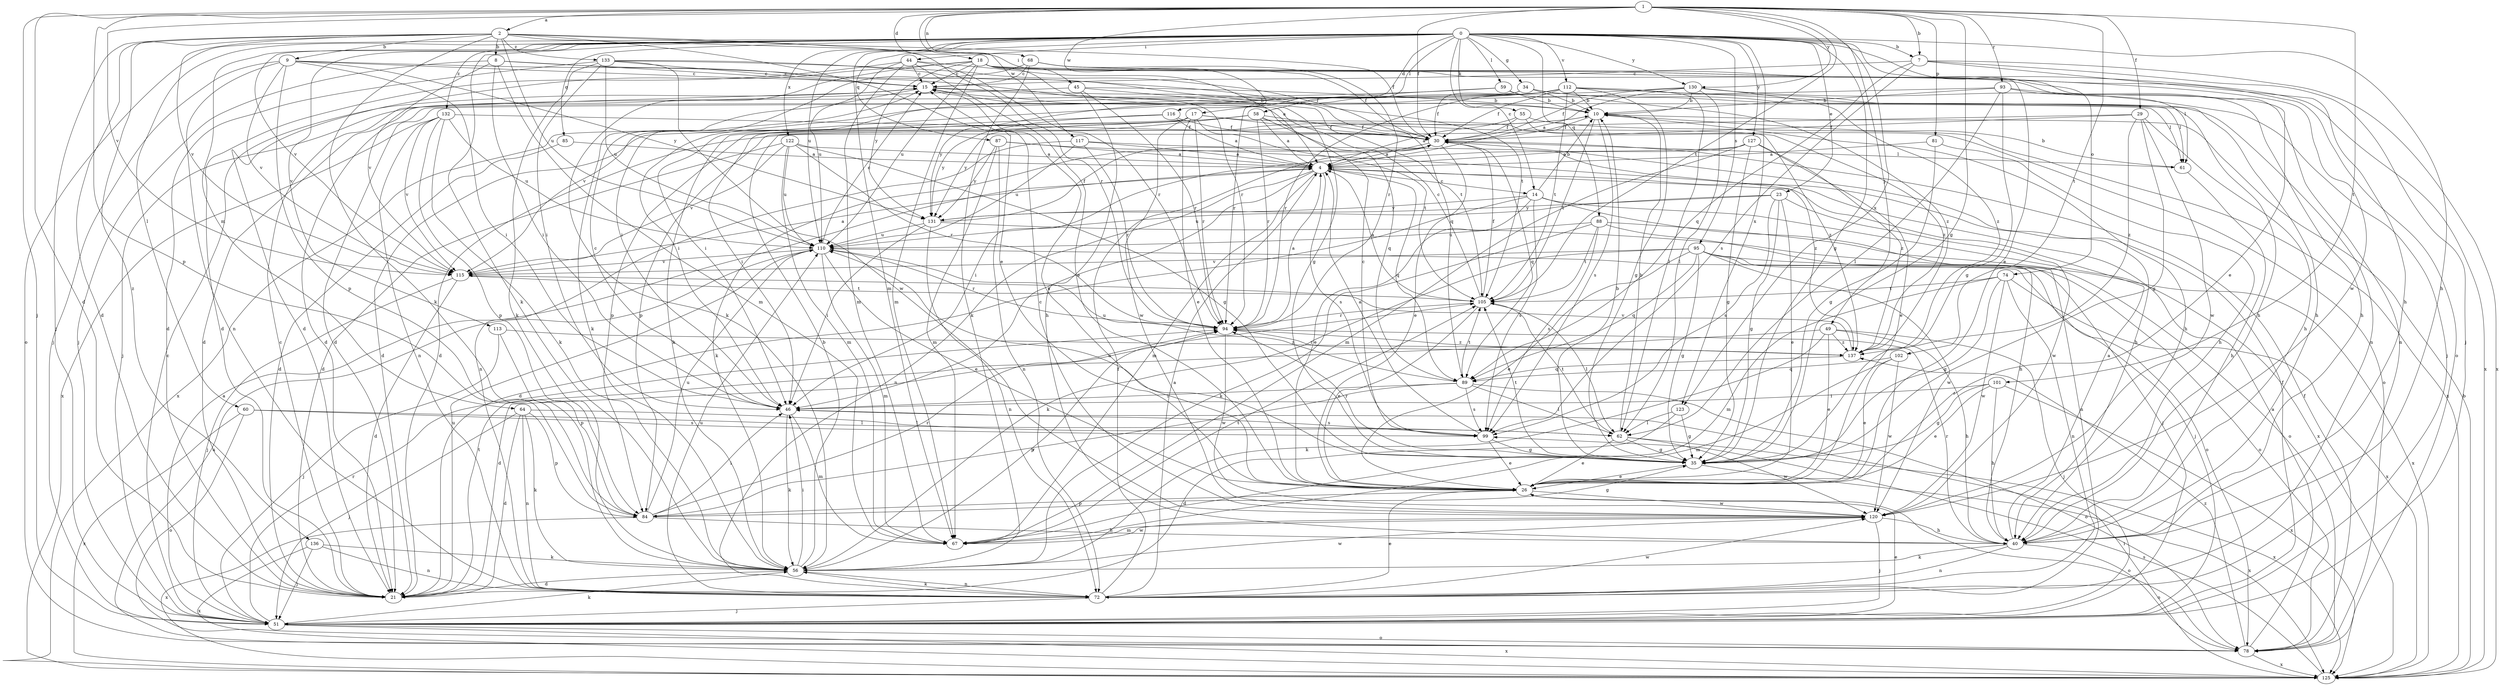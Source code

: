 strict digraph  {
0;
1;
2;
4;
7;
8;
9;
10;
14;
15;
17;
18;
21;
23;
26;
29;
30;
34;
35;
40;
44;
45;
46;
49;
51;
55;
56;
58;
59;
60;
61;
62;
64;
67;
68;
72;
74;
78;
81;
84;
85;
87;
88;
89;
93;
94;
95;
99;
101;
102;
105;
110;
112;
113;
115;
116;
117;
120;
122;
123;
125;
127;
130;
131;
132;
133;
136;
137;
0 -> 7  [label=b];
0 -> 14  [label=c];
0 -> 17  [label=d];
0 -> 23  [label=e];
0 -> 26  [label=e];
0 -> 34  [label=g];
0 -> 35  [label=g];
0 -> 40  [label=h];
0 -> 44  [label=i];
0 -> 49  [label=j];
0 -> 55  [label=k];
0 -> 56  [label=k];
0 -> 58  [label=l];
0 -> 59  [label=l];
0 -> 60  [label=l];
0 -> 64  [label=m];
0 -> 67  [label=m];
0 -> 74  [label=o];
0 -> 78  [label=o];
0 -> 85  [label=q];
0 -> 87  [label=q];
0 -> 88  [label=q];
0 -> 95  [label=s];
0 -> 110  [label=u];
0 -> 112  [label=v];
0 -> 113  [label=v];
0 -> 115  [label=v];
0 -> 122  [label=x];
0 -> 123  [label=x];
0 -> 127  [label=y];
0 -> 130  [label=y];
0 -> 132  [label=z];
1 -> 2  [label=a];
1 -> 7  [label=b];
1 -> 18  [label=d];
1 -> 21  [label=d];
1 -> 29  [label=f];
1 -> 30  [label=f];
1 -> 35  [label=g];
1 -> 51  [label=j];
1 -> 68  [label=n];
1 -> 81  [label=p];
1 -> 84  [label=p];
1 -> 93  [label=r];
1 -> 101  [label=t];
1 -> 102  [label=t];
1 -> 105  [label=t];
1 -> 115  [label=v];
1 -> 116  [label=w];
1 -> 117  [label=w];
1 -> 123  [label=x];
1 -> 130  [label=y];
2 -> 8  [label=b];
2 -> 9  [label=b];
2 -> 21  [label=d];
2 -> 26  [label=e];
2 -> 30  [label=f];
2 -> 45  [label=i];
2 -> 51  [label=j];
2 -> 56  [label=k];
2 -> 94  [label=r];
2 -> 110  [label=u];
2 -> 115  [label=v];
2 -> 133  [label=z];
2 -> 136  [label=z];
4 -> 14  [label=c];
4 -> 46  [label=i];
4 -> 67  [label=m];
4 -> 72  [label=n];
4 -> 89  [label=q];
4 -> 99  [label=s];
7 -> 15  [label=c];
7 -> 40  [label=h];
7 -> 51  [label=j];
7 -> 89  [label=q];
7 -> 99  [label=s];
7 -> 125  [label=x];
8 -> 15  [label=c];
8 -> 35  [label=g];
8 -> 46  [label=i];
8 -> 51  [label=j];
8 -> 67  [label=m];
8 -> 115  [label=v];
9 -> 15  [label=c];
9 -> 46  [label=i];
9 -> 51  [label=j];
9 -> 72  [label=n];
9 -> 84  [label=p];
9 -> 105  [label=t];
9 -> 115  [label=v];
9 -> 131  [label=y];
10 -> 30  [label=f];
10 -> 40  [label=h];
10 -> 84  [label=p];
10 -> 99  [label=s];
10 -> 105  [label=t];
14 -> 10  [label=b];
14 -> 21  [label=d];
14 -> 26  [label=e];
14 -> 40  [label=h];
14 -> 99  [label=s];
14 -> 125  [label=x];
14 -> 131  [label=y];
15 -> 10  [label=b];
15 -> 56  [label=k];
15 -> 61  [label=l];
17 -> 21  [label=d];
17 -> 26  [label=e];
17 -> 30  [label=f];
17 -> 78  [label=o];
17 -> 94  [label=r];
17 -> 105  [label=t];
17 -> 120  [label=w];
17 -> 131  [label=y];
18 -> 15  [label=c];
18 -> 21  [label=d];
18 -> 26  [label=e];
18 -> 30  [label=f];
18 -> 56  [label=k];
18 -> 61  [label=l];
18 -> 67  [label=m];
18 -> 78  [label=o];
18 -> 94  [label=r];
18 -> 110  [label=u];
18 -> 131  [label=y];
21 -> 15  [label=c];
21 -> 105  [label=t];
21 -> 110  [label=u];
23 -> 26  [label=e];
23 -> 35  [label=g];
23 -> 99  [label=s];
23 -> 110  [label=u];
23 -> 120  [label=w];
23 -> 131  [label=y];
26 -> 15  [label=c];
26 -> 78  [label=o];
26 -> 84  [label=p];
26 -> 120  [label=w];
29 -> 21  [label=d];
29 -> 30  [label=f];
29 -> 35  [label=g];
29 -> 40  [label=h];
29 -> 120  [label=w];
29 -> 137  [label=z];
30 -> 4  [label=a];
30 -> 26  [label=e];
30 -> 56  [label=k];
30 -> 61  [label=l];
30 -> 89  [label=q];
34 -> 10  [label=b];
34 -> 30  [label=f];
34 -> 40  [label=h];
34 -> 46  [label=i];
34 -> 61  [label=l];
34 -> 131  [label=y];
35 -> 10  [label=b];
35 -> 26  [label=e];
35 -> 94  [label=r];
35 -> 105  [label=t];
35 -> 110  [label=u];
35 -> 125  [label=x];
40 -> 4  [label=a];
40 -> 56  [label=k];
40 -> 72  [label=n];
40 -> 78  [label=o];
40 -> 94  [label=r];
44 -> 4  [label=a];
44 -> 15  [label=c];
44 -> 21  [label=d];
44 -> 26  [label=e];
44 -> 67  [label=m];
44 -> 94  [label=r];
44 -> 110  [label=u];
45 -> 10  [label=b];
45 -> 21  [label=d];
45 -> 40  [label=h];
45 -> 94  [label=r];
45 -> 105  [label=t];
46 -> 15  [label=c];
46 -> 56  [label=k];
46 -> 67  [label=m];
46 -> 99  [label=s];
49 -> 21  [label=d];
49 -> 26  [label=e];
49 -> 40  [label=h];
49 -> 51  [label=j];
49 -> 56  [label=k];
49 -> 137  [label=z];
51 -> 4  [label=a];
51 -> 15  [label=c];
51 -> 26  [label=e];
51 -> 30  [label=f];
51 -> 56  [label=k];
51 -> 78  [label=o];
51 -> 94  [label=r];
51 -> 125  [label=x];
55 -> 4  [label=a];
55 -> 30  [label=f];
55 -> 125  [label=x];
55 -> 137  [label=z];
56 -> 10  [label=b];
56 -> 21  [label=d];
56 -> 46  [label=i];
56 -> 72  [label=n];
56 -> 94  [label=r];
56 -> 120  [label=w];
58 -> 4  [label=a];
58 -> 30  [label=f];
58 -> 46  [label=i];
58 -> 84  [label=p];
58 -> 89  [label=q];
58 -> 94  [label=r];
58 -> 125  [label=x];
58 -> 137  [label=z];
59 -> 10  [label=b];
59 -> 51  [label=j];
59 -> 94  [label=r];
59 -> 137  [label=z];
60 -> 62  [label=l];
60 -> 78  [label=o];
60 -> 99  [label=s];
60 -> 125  [label=x];
61 -> 10  [label=b];
61 -> 40  [label=h];
62 -> 10  [label=b];
62 -> 26  [label=e];
62 -> 35  [label=g];
62 -> 105  [label=t];
62 -> 120  [label=w];
62 -> 125  [label=x];
64 -> 21  [label=d];
64 -> 51  [label=j];
64 -> 56  [label=k];
64 -> 62  [label=l];
64 -> 72  [label=n];
64 -> 84  [label=p];
67 -> 105  [label=t];
67 -> 120  [label=w];
68 -> 15  [label=c];
68 -> 46  [label=i];
68 -> 56  [label=k];
68 -> 94  [label=r];
68 -> 120  [label=w];
68 -> 125  [label=x];
72 -> 4  [label=a];
72 -> 26  [label=e];
72 -> 30  [label=f];
72 -> 51  [label=j];
72 -> 56  [label=k];
72 -> 110  [label=u];
72 -> 120  [label=w];
74 -> 35  [label=g];
74 -> 67  [label=m];
74 -> 72  [label=n];
74 -> 105  [label=t];
74 -> 120  [label=w];
74 -> 125  [label=x];
78 -> 4  [label=a];
78 -> 30  [label=f];
78 -> 110  [label=u];
78 -> 125  [label=x];
78 -> 137  [label=z];
81 -> 4  [label=a];
81 -> 35  [label=g];
81 -> 40  [label=h];
84 -> 35  [label=g];
84 -> 40  [label=h];
84 -> 46  [label=i];
84 -> 94  [label=r];
84 -> 110  [label=u];
84 -> 125  [label=x];
85 -> 4  [label=a];
85 -> 21  [label=d];
87 -> 4  [label=a];
87 -> 40  [label=h];
87 -> 67  [label=m];
87 -> 72  [label=n];
87 -> 131  [label=y];
88 -> 56  [label=k];
88 -> 72  [label=n];
88 -> 78  [label=o];
88 -> 99  [label=s];
88 -> 105  [label=t];
88 -> 110  [label=u];
89 -> 46  [label=i];
89 -> 62  [label=l];
89 -> 78  [label=o];
89 -> 84  [label=p];
89 -> 99  [label=s];
89 -> 105  [label=t];
89 -> 110  [label=u];
93 -> 10  [label=b];
93 -> 21  [label=d];
93 -> 35  [label=g];
93 -> 40  [label=h];
93 -> 62  [label=l];
93 -> 72  [label=n];
94 -> 4  [label=a];
94 -> 120  [label=w];
94 -> 137  [label=z];
95 -> 26  [label=e];
95 -> 35  [label=g];
95 -> 51  [label=j];
95 -> 56  [label=k];
95 -> 78  [label=o];
95 -> 89  [label=q];
95 -> 115  [label=v];
95 -> 120  [label=w];
95 -> 125  [label=x];
99 -> 4  [label=a];
99 -> 15  [label=c];
99 -> 26  [label=e];
99 -> 35  [label=g];
101 -> 26  [label=e];
101 -> 35  [label=g];
101 -> 40  [label=h];
101 -> 46  [label=i];
101 -> 125  [label=x];
102 -> 26  [label=e];
102 -> 67  [label=m];
102 -> 89  [label=q];
102 -> 120  [label=w];
105 -> 4  [label=a];
105 -> 15  [label=c];
105 -> 26  [label=e];
105 -> 30  [label=f];
105 -> 62  [label=l];
105 -> 94  [label=r];
110 -> 15  [label=c];
110 -> 26  [label=e];
110 -> 67  [label=m];
110 -> 78  [label=o];
110 -> 94  [label=r];
110 -> 115  [label=v];
112 -> 10  [label=b];
112 -> 30  [label=f];
112 -> 35  [label=g];
112 -> 40  [label=h];
112 -> 46  [label=i];
112 -> 62  [label=l];
112 -> 72  [label=n];
112 -> 94  [label=r];
112 -> 105  [label=t];
112 -> 115  [label=v];
113 -> 51  [label=j];
113 -> 84  [label=p];
113 -> 137  [label=z];
115 -> 4  [label=a];
115 -> 21  [label=d];
115 -> 51  [label=j];
115 -> 105  [label=t];
116 -> 4  [label=a];
116 -> 30  [label=f];
116 -> 56  [label=k];
116 -> 131  [label=y];
117 -> 4  [label=a];
117 -> 72  [label=n];
117 -> 94  [label=r];
117 -> 110  [label=u];
117 -> 137  [label=z];
120 -> 15  [label=c];
120 -> 40  [label=h];
120 -> 51  [label=j];
120 -> 67  [label=m];
122 -> 4  [label=a];
122 -> 21  [label=d];
122 -> 35  [label=g];
122 -> 67  [label=m];
122 -> 94  [label=r];
122 -> 110  [label=u];
122 -> 115  [label=v];
123 -> 21  [label=d];
123 -> 35  [label=g];
123 -> 62  [label=l];
125 -> 10  [label=b];
125 -> 46  [label=i];
125 -> 99  [label=s];
127 -> 4  [label=a];
127 -> 26  [label=e];
127 -> 35  [label=g];
127 -> 46  [label=i];
127 -> 67  [label=m];
127 -> 137  [label=z];
130 -> 4  [label=a];
130 -> 10  [label=b];
130 -> 21  [label=d];
130 -> 30  [label=f];
130 -> 51  [label=j];
130 -> 62  [label=l];
130 -> 137  [label=z];
131 -> 30  [label=f];
131 -> 46  [label=i];
131 -> 51  [label=j];
131 -> 72  [label=n];
131 -> 110  [label=u];
132 -> 30  [label=f];
132 -> 56  [label=k];
132 -> 72  [label=n];
132 -> 84  [label=p];
132 -> 110  [label=u];
132 -> 115  [label=v];
132 -> 125  [label=x];
133 -> 15  [label=c];
133 -> 21  [label=d];
133 -> 30  [label=f];
133 -> 46  [label=i];
133 -> 56  [label=k];
133 -> 89  [label=q];
133 -> 110  [label=u];
133 -> 120  [label=w];
136 -> 51  [label=j];
136 -> 56  [label=k];
136 -> 72  [label=n];
136 -> 125  [label=x];
137 -> 89  [label=q];
137 -> 94  [label=r];
137 -> 115  [label=v];
}
